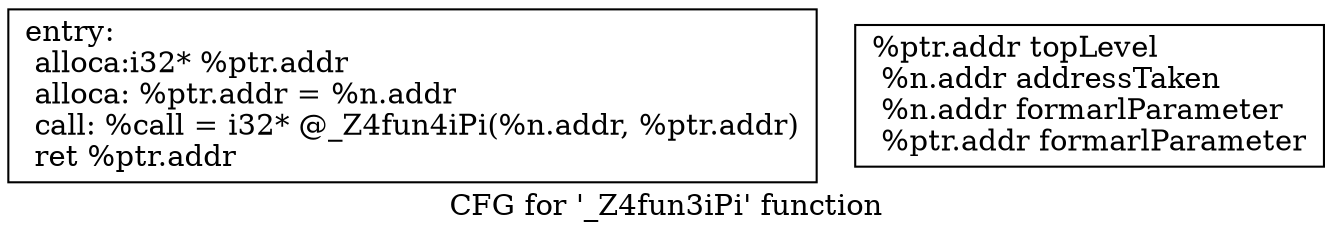 digraph "CFG for '_Z4fun3iPi' function" {
	label="CFG for '_Z4fun3iPi' function";

	Node0x97f3e50 [shape=record,label="{entry:\l alloca:i32* %ptr.addr\l alloca: %ptr.addr = %n.addr\l call: %call = i32* @_Z4fun4iPi(%n.addr, %ptr.addr)\l ret %ptr.addr\l }"];
	Node1 [shape=record,label="{%ptr.addr topLevel\l %n.addr addressTaken\l %n.addr formarlParameter\l %ptr.addr formarlParameter\l }"];}

